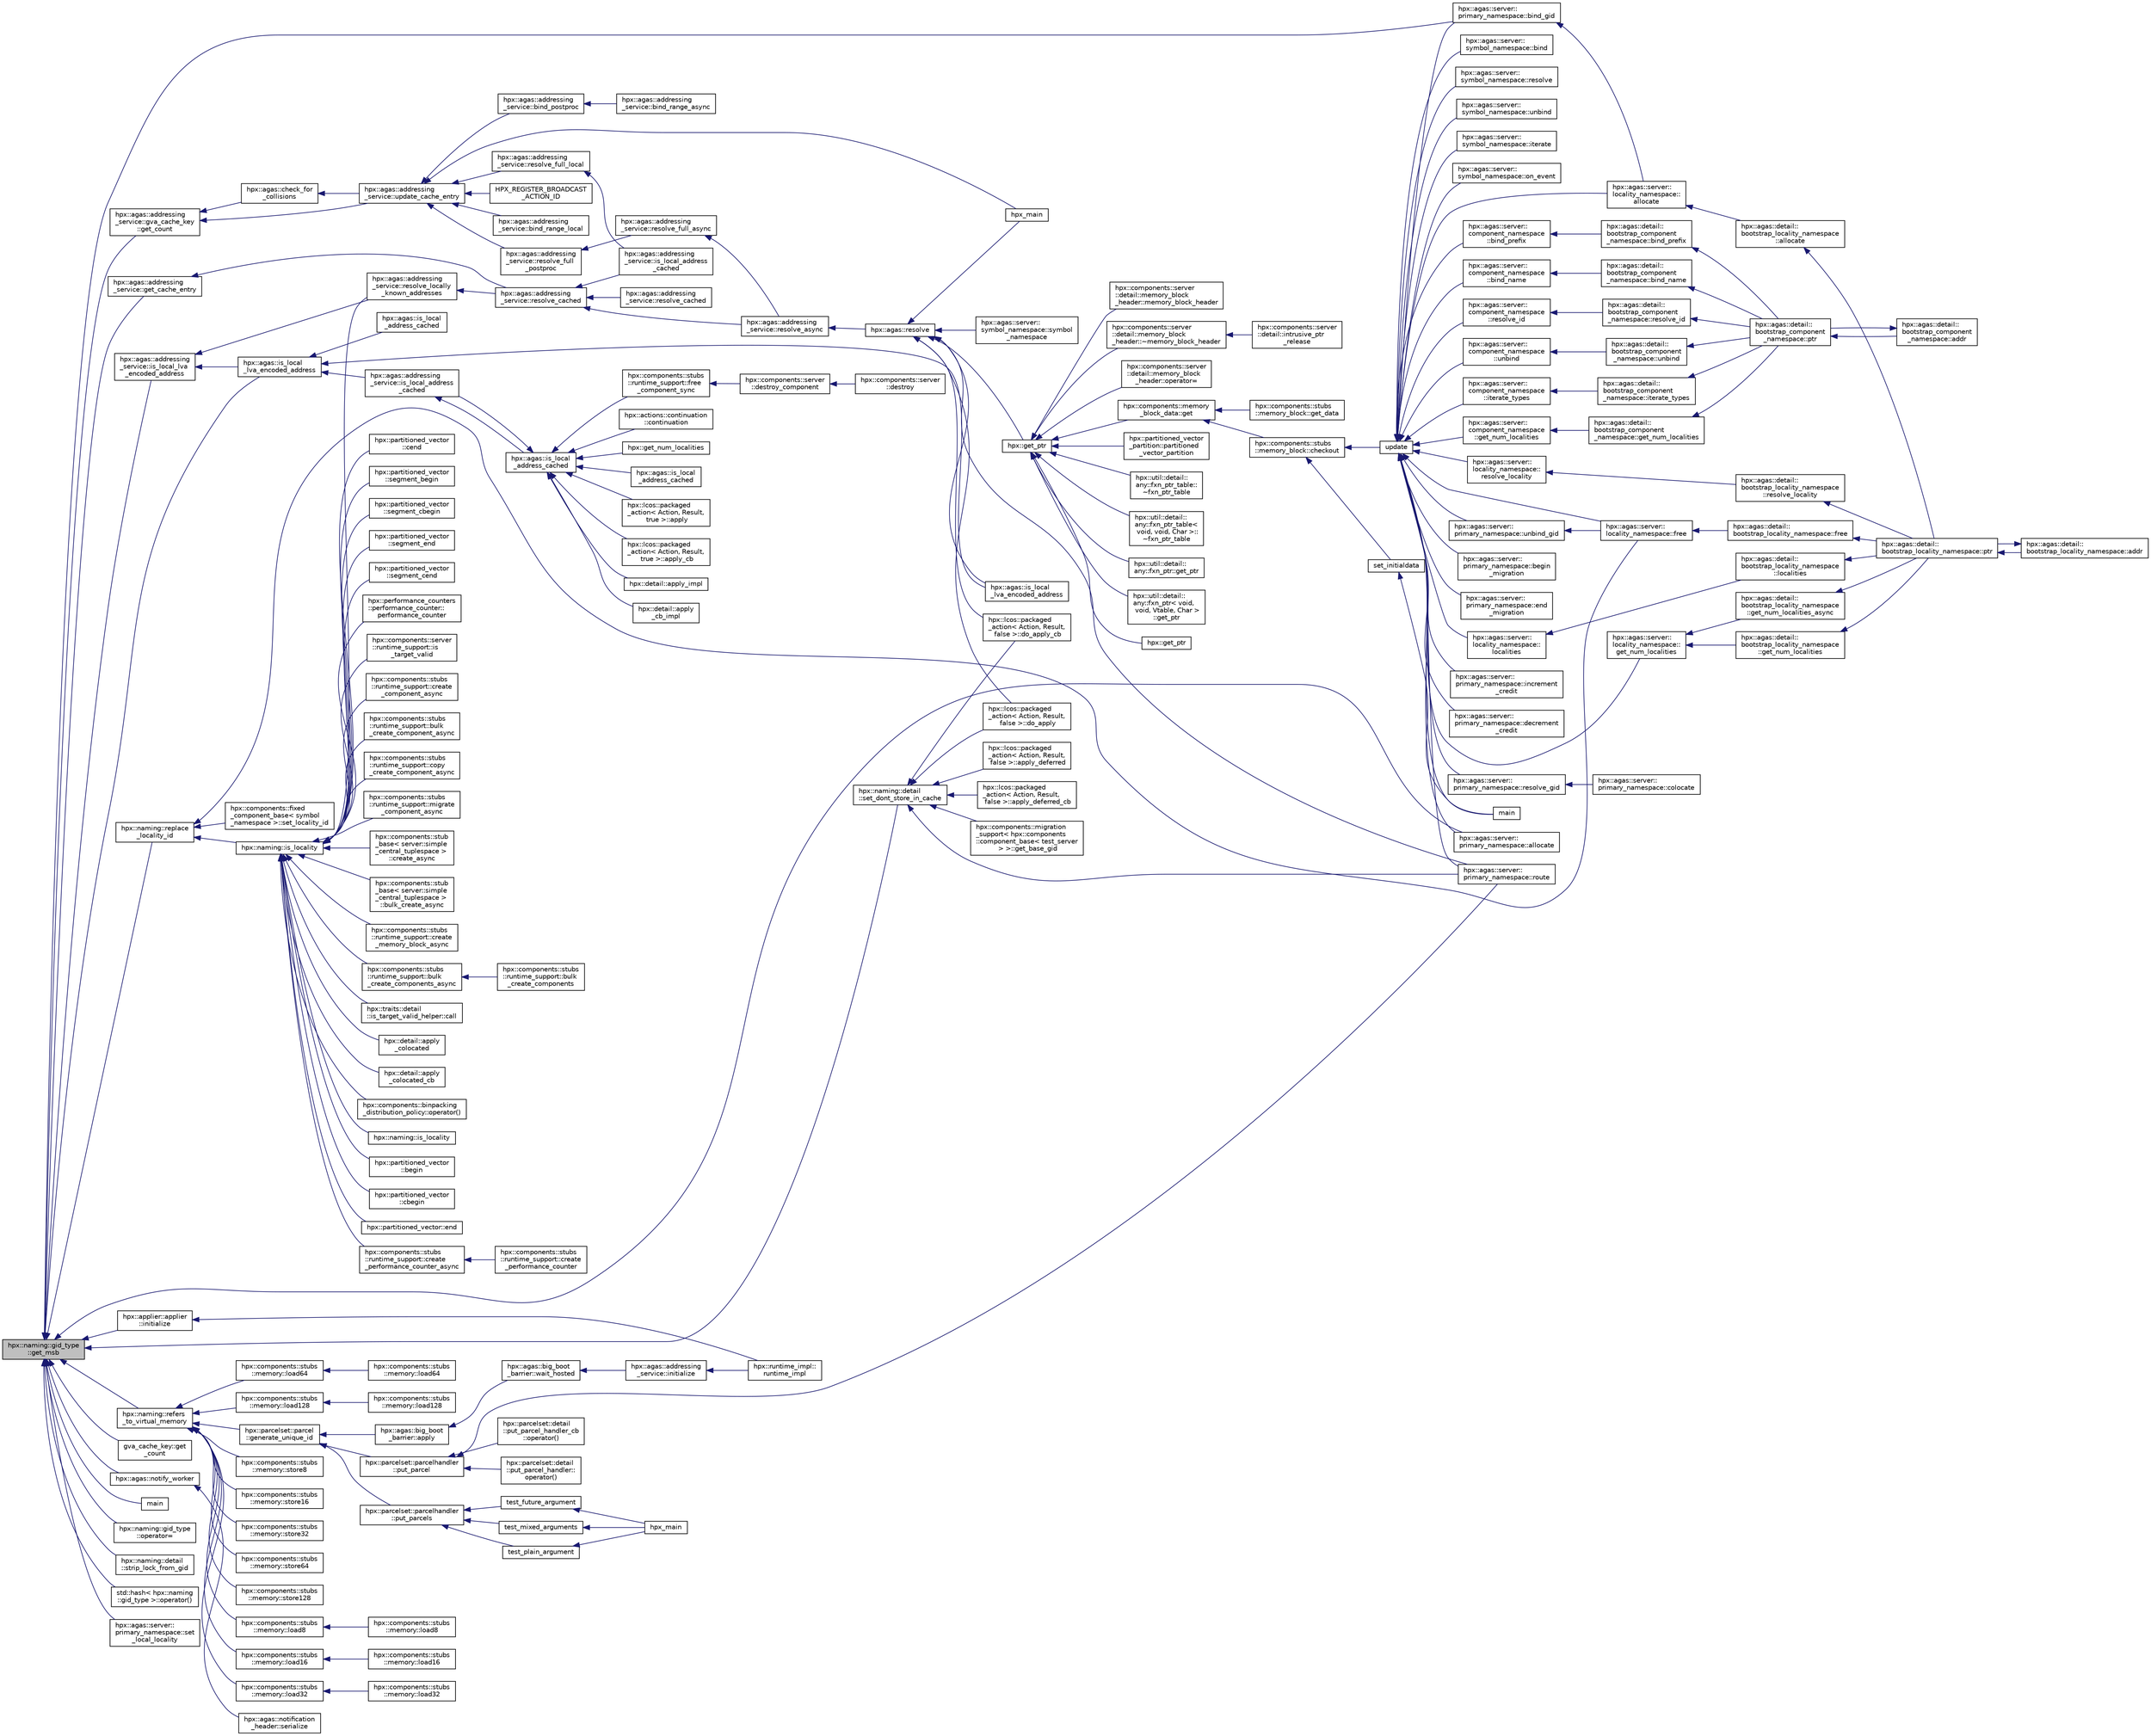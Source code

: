 digraph "hpx::naming::gid_type::get_msb"
{
  edge [fontname="Helvetica",fontsize="10",labelfontname="Helvetica",labelfontsize="10"];
  node [fontname="Helvetica",fontsize="10",shape=record];
  rankdir="LR";
  Node114 [label="hpx::naming::gid_type\l::get_msb",height=0.2,width=0.4,color="black", fillcolor="grey75", style="filled", fontcolor="black"];
  Node114 -> Node115 [dir="back",color="midnightblue",fontsize="10",style="solid",fontname="Helvetica"];
  Node115 [label="hpx::agas::addressing\l_service::gva_cache_key\l::get_count",height=0.2,width=0.4,color="black", fillcolor="white", style="filled",URL="$d0/d9c/structhpx_1_1agas_1_1addressing__service_1_1gva__cache__key.html#a3568b745efded9c94e11f1f175928a40"];
  Node115 -> Node116 [dir="back",color="midnightblue",fontsize="10",style="solid",fontname="Helvetica"];
  Node116 [label="hpx::agas::check_for\l_collisions",height=0.2,width=0.4,color="black", fillcolor="white", style="filled",URL="$dc/d54/namespacehpx_1_1agas.html#a4d42d0de49a9b04ee1dc7011f5a43b53"];
  Node116 -> Node117 [dir="back",color="midnightblue",fontsize="10",style="solid",fontname="Helvetica"];
  Node117 [label="hpx::agas::addressing\l_service::update_cache_entry",height=0.2,width=0.4,color="black", fillcolor="white", style="filled",URL="$db/d58/structhpx_1_1agas_1_1addressing__service.html#ab49f7530592fc5c804c94720b8ffd61d"];
  Node117 -> Node118 [dir="back",color="midnightblue",fontsize="10",style="solid",fontname="Helvetica"];
  Node118 [label="hpx::agas::addressing\l_service::bind_range_local",height=0.2,width=0.4,color="black", fillcolor="white", style="filled",URL="$db/d58/structhpx_1_1agas_1_1addressing__service.html#ab1d0ff454f580a5082a9b5d25b4f06fd",tooltip="Bind unique range of global ids to given base address. "];
  Node117 -> Node119 [dir="back",color="midnightblue",fontsize="10",style="solid",fontname="Helvetica"];
  Node119 [label="hpx::agas::addressing\l_service::bind_postproc",height=0.2,width=0.4,color="black", fillcolor="white", style="filled",URL="$db/d58/structhpx_1_1agas_1_1addressing__service.html#ae6f42662e19483b27cbf2e2779104b6c"];
  Node119 -> Node120 [dir="back",color="midnightblue",fontsize="10",style="solid",fontname="Helvetica"];
  Node120 [label="hpx::agas::addressing\l_service::bind_range_async",height=0.2,width=0.4,color="black", fillcolor="white", style="filled",URL="$db/d58/structhpx_1_1agas_1_1addressing__service.html#ad125f48a33347da6ab20c84f57822af7"];
  Node117 -> Node121 [dir="back",color="midnightblue",fontsize="10",style="solid",fontname="Helvetica"];
  Node121 [label="hpx::agas::addressing\l_service::resolve_full_local",height=0.2,width=0.4,color="black", fillcolor="white", style="filled",URL="$db/d58/structhpx_1_1agas_1_1addressing__service.html#af089b92023be321f1e101f8666f79d56"];
  Node121 -> Node122 [dir="back",color="midnightblue",fontsize="10",style="solid",fontname="Helvetica"];
  Node122 [label="hpx::agas::addressing\l_service::is_local_address\l_cached",height=0.2,width=0.4,color="black", fillcolor="white", style="filled",URL="$db/d58/structhpx_1_1agas_1_1addressing__service.html#ac22315a71f47927a730953d44c01e119"];
  Node117 -> Node123 [dir="back",color="midnightblue",fontsize="10",style="solid",fontname="Helvetica"];
  Node123 [label="hpx::agas::addressing\l_service::resolve_full\l_postproc",height=0.2,width=0.4,color="black", fillcolor="white", style="filled",URL="$db/d58/structhpx_1_1agas_1_1addressing__service.html#a9adf9683a9e200a15224e7c04f8d6339"];
  Node123 -> Node124 [dir="back",color="midnightblue",fontsize="10",style="solid",fontname="Helvetica"];
  Node124 [label="hpx::agas::addressing\l_service::resolve_full_async",height=0.2,width=0.4,color="black", fillcolor="white", style="filled",URL="$db/d58/structhpx_1_1agas_1_1addressing__service.html#af678e6288e0f302b9c96b813a8e660ef"];
  Node124 -> Node125 [dir="back",color="midnightblue",fontsize="10",style="solid",fontname="Helvetica"];
  Node125 [label="hpx::agas::addressing\l_service::resolve_async",height=0.2,width=0.4,color="black", fillcolor="white", style="filled",URL="$db/d58/structhpx_1_1agas_1_1addressing__service.html#a3344990e7d5c255f51bf89a8fb2828eb"];
  Node125 -> Node126 [dir="back",color="midnightblue",fontsize="10",style="solid",fontname="Helvetica"];
  Node126 [label="hpx::agas::resolve",height=0.2,width=0.4,color="black", fillcolor="white", style="filled",URL="$dc/d54/namespacehpx_1_1agas.html#aa3252ce39fbc229439bb0d85875b01fb"];
  Node126 -> Node127 [dir="back",color="midnightblue",fontsize="10",style="solid",fontname="Helvetica"];
  Node127 [label="hpx::get_ptr",height=0.2,width=0.4,color="black", fillcolor="white", style="filled",URL="$d8/d83/namespacehpx.html#aeb814737de830a2e8e340ca052d5ebfa",tooltip="Returns a future referring to the pointer to the underlying memory of a component. "];
  Node127 -> Node128 [dir="back",color="midnightblue",fontsize="10",style="solid",fontname="Helvetica"];
  Node128 [label="hpx::util::detail::\lany::fxn_ptr_table::\l~fxn_ptr_table",height=0.2,width=0.4,color="black", fillcolor="white", style="filled",URL="$d4/d23/structhpx_1_1util_1_1detail_1_1any_1_1fxn__ptr__table.html#abec0243c15a22c17b416628b8de59111"];
  Node127 -> Node129 [dir="back",color="midnightblue",fontsize="10",style="solid",fontname="Helvetica"];
  Node129 [label="hpx::util::detail::\lany::fxn_ptr_table\<\l void, void, Char \>::\l~fxn_ptr_table",height=0.2,width=0.4,color="black", fillcolor="white", style="filled",URL="$d3/d8f/structhpx_1_1util_1_1detail_1_1any_1_1fxn__ptr__table_3_01void_00_01void_00_01_char_01_4.html#aa98a639e98218646776adc0f4d0c4f68"];
  Node127 -> Node130 [dir="back",color="midnightblue",fontsize="10",style="solid",fontname="Helvetica"];
  Node130 [label="hpx::util::detail::\lany::fxn_ptr::get_ptr",height=0.2,width=0.4,color="black", fillcolor="white", style="filled",URL="$d7/dcb/structhpx_1_1util_1_1detail_1_1any_1_1fxn__ptr.html#a43d78a2ab4dd4b2149f361b38eeac853"];
  Node127 -> Node131 [dir="back",color="midnightblue",fontsize="10",style="solid",fontname="Helvetica"];
  Node131 [label="hpx::util::detail::\lany::fxn_ptr\< void,\l void, Vtable, Char \>\l::get_ptr",height=0.2,width=0.4,color="black", fillcolor="white", style="filled",URL="$d4/dfd/structhpx_1_1util_1_1detail_1_1any_1_1fxn__ptr_3_01void_00_01void_00_01_vtable_00_01_char_01_4.html#a92b4217797102bca7f9ebe903be1cbbe"];
  Node127 -> Node132 [dir="back",color="midnightblue",fontsize="10",style="solid",fontname="Helvetica"];
  Node132 [label="hpx::get_ptr",height=0.2,width=0.4,color="black", fillcolor="white", style="filled",URL="$d8/d83/namespacehpx.html#a488c36e8791a0f000ffce5ce86994602",tooltip="Returns a future referring to the pointer to the underlying memory of a component. "];
  Node127 -> Node133 [dir="back",color="midnightblue",fontsize="10",style="solid",fontname="Helvetica"];
  Node133 [label="hpx::components::server\l::detail::memory_block\l_header::memory_block_header",height=0.2,width=0.4,color="black", fillcolor="white", style="filled",URL="$d7/d1b/classhpx_1_1components_1_1server_1_1detail_1_1memory__block__header.html#aed5e8cf63bf5845d4e1e6d24c5ff36fe"];
  Node127 -> Node134 [dir="back",color="midnightblue",fontsize="10",style="solid",fontname="Helvetica"];
  Node134 [label="hpx::components::server\l::detail::memory_block\l_header::~memory_block_header",height=0.2,width=0.4,color="black", fillcolor="white", style="filled",URL="$d7/d1b/classhpx_1_1components_1_1server_1_1detail_1_1memory__block__header.html#a64944da9256f10c75be3c4683f978314"];
  Node134 -> Node135 [dir="back",color="midnightblue",fontsize="10",style="solid",fontname="Helvetica"];
  Node135 [label="hpx::components::server\l::detail::intrusive_ptr\l_release",height=0.2,width=0.4,color="black", fillcolor="white", style="filled",URL="$d8/d25/namespacehpx_1_1components_1_1server_1_1detail.html#a17d9da126dd7a005fe03586fc75ca180"];
  Node127 -> Node136 [dir="back",color="midnightblue",fontsize="10",style="solid",fontname="Helvetica"];
  Node136 [label="hpx::components::server\l::detail::memory_block\l_header::operator=",height=0.2,width=0.4,color="black", fillcolor="white", style="filled",URL="$d7/d1b/classhpx_1_1components_1_1server_1_1detail_1_1memory__block__header.html#a9f0f60ded060c5333875f47c4d36df16"];
  Node127 -> Node137 [dir="back",color="midnightblue",fontsize="10",style="solid",fontname="Helvetica"];
  Node137 [label="hpx::components::memory\l_block_data::get",height=0.2,width=0.4,color="black", fillcolor="white", style="filled",URL="$d5/d76/classhpx_1_1components_1_1memory__block__data.html#a97ce2f01b730d8d90d329c1642fc0b28"];
  Node137 -> Node138 [dir="back",color="midnightblue",fontsize="10",style="solid",fontname="Helvetica"];
  Node138 [label="hpx::components::stubs\l::memory_block::get_data",height=0.2,width=0.4,color="black", fillcolor="white", style="filled",URL="$d2/d46/structhpx_1_1components_1_1stubs_1_1memory__block.html#ac16c7812886244945987a05d7cb9b6e2"];
  Node137 -> Node139 [dir="back",color="midnightblue",fontsize="10",style="solid",fontname="Helvetica"];
  Node139 [label="hpx::components::stubs\l::memory_block::checkout",height=0.2,width=0.4,color="black", fillcolor="white", style="filled",URL="$d2/d46/structhpx_1_1components_1_1stubs_1_1memory__block.html#a37128bbb38e0ee31010f3d06d6de4e66"];
  Node139 -> Node140 [dir="back",color="midnightblue",fontsize="10",style="solid",fontname="Helvetica"];
  Node140 [label="set_initialdata",height=0.2,width=0.4,color="black", fillcolor="white", style="filled",URL="$d7/d8b/non__atomic__rma_8cpp.html#a8088a219b6b7da870545f4ec73f80930"];
  Node140 -> Node141 [dir="back",color="midnightblue",fontsize="10",style="solid",fontname="Helvetica"];
  Node141 [label="main",height=0.2,width=0.4,color="black", fillcolor="white", style="filled",URL="$d7/d8b/non__atomic__rma_8cpp.html#a0ddf1224851353fc92bfbff6f499fa97"];
  Node139 -> Node142 [dir="back",color="midnightblue",fontsize="10",style="solid",fontname="Helvetica"];
  Node142 [label="update",height=0.2,width=0.4,color="black", fillcolor="white", style="filled",URL="$d7/d8b/non__atomic__rma_8cpp.html#a1f6c9aa3449cfad360e892c9c0bb7773"];
  Node142 -> Node143 [dir="back",color="midnightblue",fontsize="10",style="solid",fontname="Helvetica"];
  Node143 [label="hpx::agas::server::\lcomponent_namespace\l::bind_prefix",height=0.2,width=0.4,color="black", fillcolor="white", style="filled",URL="$d4/dc8/structhpx_1_1agas_1_1server_1_1component__namespace.html#aa0f1e073d2837e493bbb13ffd5c06dc7"];
  Node143 -> Node144 [dir="back",color="midnightblue",fontsize="10",style="solid",fontname="Helvetica"];
  Node144 [label="hpx::agas::detail::\lbootstrap_component\l_namespace::bind_prefix",height=0.2,width=0.4,color="black", fillcolor="white", style="filled",URL="$d4/db7/structhpx_1_1agas_1_1detail_1_1bootstrap__component__namespace.html#a9c4e85844335c1eb7a2dee35ab973927"];
  Node144 -> Node145 [dir="back",color="midnightblue",fontsize="10",style="solid",fontname="Helvetica"];
  Node145 [label="hpx::agas::detail::\lbootstrap_component\l_namespace::ptr",height=0.2,width=0.4,color="black", fillcolor="white", style="filled",URL="$d4/db7/structhpx_1_1agas_1_1detail_1_1bootstrap__component__namespace.html#a2ddc1b51e40d6b5c32f7eeba52a7527d"];
  Node145 -> Node146 [dir="back",color="midnightblue",fontsize="10",style="solid",fontname="Helvetica"];
  Node146 [label="hpx::agas::detail::\lbootstrap_component\l_namespace::addr",height=0.2,width=0.4,color="black", fillcolor="white", style="filled",URL="$d4/db7/structhpx_1_1agas_1_1detail_1_1bootstrap__component__namespace.html#a4947343cef580d3a72f9fcb6803a54b1"];
  Node146 -> Node145 [dir="back",color="midnightblue",fontsize="10",style="solid",fontname="Helvetica"];
  Node142 -> Node147 [dir="back",color="midnightblue",fontsize="10",style="solid",fontname="Helvetica"];
  Node147 [label="hpx::agas::server::\lcomponent_namespace\l::bind_name",height=0.2,width=0.4,color="black", fillcolor="white", style="filled",URL="$d4/dc8/structhpx_1_1agas_1_1server_1_1component__namespace.html#ac81ad0c6b5a63d0af3299207949b4749"];
  Node147 -> Node148 [dir="back",color="midnightblue",fontsize="10",style="solid",fontname="Helvetica"];
  Node148 [label="hpx::agas::detail::\lbootstrap_component\l_namespace::bind_name",height=0.2,width=0.4,color="black", fillcolor="white", style="filled",URL="$d4/db7/structhpx_1_1agas_1_1detail_1_1bootstrap__component__namespace.html#ad25372861bda6208139f91887d918fbb"];
  Node148 -> Node145 [dir="back",color="midnightblue",fontsize="10",style="solid",fontname="Helvetica"];
  Node142 -> Node149 [dir="back",color="midnightblue",fontsize="10",style="solid",fontname="Helvetica"];
  Node149 [label="hpx::agas::server::\lcomponent_namespace\l::resolve_id",height=0.2,width=0.4,color="black", fillcolor="white", style="filled",URL="$d4/dc8/structhpx_1_1agas_1_1server_1_1component__namespace.html#acee1577d340b0c3af69fea410a97e760"];
  Node149 -> Node150 [dir="back",color="midnightblue",fontsize="10",style="solid",fontname="Helvetica"];
  Node150 [label="hpx::agas::detail::\lbootstrap_component\l_namespace::resolve_id",height=0.2,width=0.4,color="black", fillcolor="white", style="filled",URL="$d4/db7/structhpx_1_1agas_1_1detail_1_1bootstrap__component__namespace.html#a59c6702ea1ee4d5d744d89bb57c6ba83"];
  Node150 -> Node145 [dir="back",color="midnightblue",fontsize="10",style="solid",fontname="Helvetica"];
  Node142 -> Node151 [dir="back",color="midnightblue",fontsize="10",style="solid",fontname="Helvetica"];
  Node151 [label="hpx::agas::server::\lcomponent_namespace\l::unbind",height=0.2,width=0.4,color="black", fillcolor="white", style="filled",URL="$d4/dc8/structhpx_1_1agas_1_1server_1_1component__namespace.html#a6a1c04b36c3f7c2a61dba64cf586f2b7"];
  Node151 -> Node152 [dir="back",color="midnightblue",fontsize="10",style="solid",fontname="Helvetica"];
  Node152 [label="hpx::agas::detail::\lbootstrap_component\l_namespace::unbind",height=0.2,width=0.4,color="black", fillcolor="white", style="filled",URL="$d4/db7/structhpx_1_1agas_1_1detail_1_1bootstrap__component__namespace.html#aed0961449fec108933b6f738040e98af"];
  Node152 -> Node145 [dir="back",color="midnightblue",fontsize="10",style="solid",fontname="Helvetica"];
  Node142 -> Node153 [dir="back",color="midnightblue",fontsize="10",style="solid",fontname="Helvetica"];
  Node153 [label="hpx::agas::server::\lcomponent_namespace\l::iterate_types",height=0.2,width=0.4,color="black", fillcolor="white", style="filled",URL="$d4/dc8/structhpx_1_1agas_1_1server_1_1component__namespace.html#a841f64a9b93bb658091f80fa5019c42c"];
  Node153 -> Node154 [dir="back",color="midnightblue",fontsize="10",style="solid",fontname="Helvetica"];
  Node154 [label="hpx::agas::detail::\lbootstrap_component\l_namespace::iterate_types",height=0.2,width=0.4,color="black", fillcolor="white", style="filled",URL="$d4/db7/structhpx_1_1agas_1_1detail_1_1bootstrap__component__namespace.html#a750193d7d4f0ed8a9adcd7054ae62063"];
  Node154 -> Node145 [dir="back",color="midnightblue",fontsize="10",style="solid",fontname="Helvetica"];
  Node142 -> Node155 [dir="back",color="midnightblue",fontsize="10",style="solid",fontname="Helvetica"];
  Node155 [label="hpx::agas::server::\lcomponent_namespace\l::get_num_localities",height=0.2,width=0.4,color="black", fillcolor="white", style="filled",URL="$d4/dc8/structhpx_1_1agas_1_1server_1_1component__namespace.html#ae4612aa43bf1a3173cc0a17f78593a1f"];
  Node155 -> Node156 [dir="back",color="midnightblue",fontsize="10",style="solid",fontname="Helvetica"];
  Node156 [label="hpx::agas::detail::\lbootstrap_component\l_namespace::get_num_localities",height=0.2,width=0.4,color="black", fillcolor="white", style="filled",URL="$d4/db7/structhpx_1_1agas_1_1detail_1_1bootstrap__component__namespace.html#a2ac6a4525c269aa2f635b877e98209aa"];
  Node156 -> Node145 [dir="back",color="midnightblue",fontsize="10",style="solid",fontname="Helvetica"];
  Node142 -> Node157 [dir="back",color="midnightblue",fontsize="10",style="solid",fontname="Helvetica"];
  Node157 [label="hpx::agas::server::\llocality_namespace::\lallocate",height=0.2,width=0.4,color="black", fillcolor="white", style="filled",URL="$dc/d72/structhpx_1_1agas_1_1server_1_1locality__namespace.html#a584777211619893840252d5c72b726ac"];
  Node157 -> Node158 [dir="back",color="midnightblue",fontsize="10",style="solid",fontname="Helvetica"];
  Node158 [label="hpx::agas::detail::\lbootstrap_locality_namespace\l::allocate",height=0.2,width=0.4,color="black", fillcolor="white", style="filled",URL="$d2/d28/structhpx_1_1agas_1_1detail_1_1bootstrap__locality__namespace.html#a17fa8a29a5b6c64ac5f92b67fd816be1"];
  Node158 -> Node159 [dir="back",color="midnightblue",fontsize="10",style="solid",fontname="Helvetica"];
  Node159 [label="hpx::agas::detail::\lbootstrap_locality_namespace::ptr",height=0.2,width=0.4,color="black", fillcolor="white", style="filled",URL="$d2/d28/structhpx_1_1agas_1_1detail_1_1bootstrap__locality__namespace.html#a5d4dcef228d9a8e6040f2e404546a7b8"];
  Node159 -> Node160 [dir="back",color="midnightblue",fontsize="10",style="solid",fontname="Helvetica"];
  Node160 [label="hpx::agas::detail::\lbootstrap_locality_namespace::addr",height=0.2,width=0.4,color="black", fillcolor="white", style="filled",URL="$d2/d28/structhpx_1_1agas_1_1detail_1_1bootstrap__locality__namespace.html#a6a5b1a39f25283d49aae9a42b5c4388a"];
  Node160 -> Node159 [dir="back",color="midnightblue",fontsize="10",style="solid",fontname="Helvetica"];
  Node142 -> Node161 [dir="back",color="midnightblue",fontsize="10",style="solid",fontname="Helvetica"];
  Node161 [label="hpx::agas::server::\llocality_namespace::\lresolve_locality",height=0.2,width=0.4,color="black", fillcolor="white", style="filled",URL="$dc/d72/structhpx_1_1agas_1_1server_1_1locality__namespace.html#acc664dc0ee762d5b35802aa60ac9f6e7"];
  Node161 -> Node162 [dir="back",color="midnightblue",fontsize="10",style="solid",fontname="Helvetica"];
  Node162 [label="hpx::agas::detail::\lbootstrap_locality_namespace\l::resolve_locality",height=0.2,width=0.4,color="black", fillcolor="white", style="filled",URL="$d2/d28/structhpx_1_1agas_1_1detail_1_1bootstrap__locality__namespace.html#a90a9e093f25dbd05d50ec1b46ced037c"];
  Node162 -> Node159 [dir="back",color="midnightblue",fontsize="10",style="solid",fontname="Helvetica"];
  Node142 -> Node163 [dir="back",color="midnightblue",fontsize="10",style="solid",fontname="Helvetica"];
  Node163 [label="hpx::agas::server::\llocality_namespace::free",height=0.2,width=0.4,color="black", fillcolor="white", style="filled",URL="$dc/d72/structhpx_1_1agas_1_1server_1_1locality__namespace.html#a53c05de8b43cbdb17edf4930b0fc0ac6"];
  Node163 -> Node164 [dir="back",color="midnightblue",fontsize="10",style="solid",fontname="Helvetica"];
  Node164 [label="hpx::agas::detail::\lbootstrap_locality_namespace::free",height=0.2,width=0.4,color="black", fillcolor="white", style="filled",URL="$d2/d28/structhpx_1_1agas_1_1detail_1_1bootstrap__locality__namespace.html#a2830ab98d14d3fadcec97a72783f9221"];
  Node164 -> Node159 [dir="back",color="midnightblue",fontsize="10",style="solid",fontname="Helvetica"];
  Node142 -> Node165 [dir="back",color="midnightblue",fontsize="10",style="solid",fontname="Helvetica"];
  Node165 [label="hpx::agas::server::\llocality_namespace::\llocalities",height=0.2,width=0.4,color="black", fillcolor="white", style="filled",URL="$dc/d72/structhpx_1_1agas_1_1server_1_1locality__namespace.html#ab0ecc44f496ee5011c8ba2c73ea4e5e5"];
  Node165 -> Node166 [dir="back",color="midnightblue",fontsize="10",style="solid",fontname="Helvetica"];
  Node166 [label="hpx::agas::detail::\lbootstrap_locality_namespace\l::localities",height=0.2,width=0.4,color="black", fillcolor="white", style="filled",URL="$d2/d28/structhpx_1_1agas_1_1detail_1_1bootstrap__locality__namespace.html#ab8a1c96ad1ffea65eac264d0c2f64de9"];
  Node166 -> Node159 [dir="back",color="midnightblue",fontsize="10",style="solid",fontname="Helvetica"];
  Node142 -> Node167 [dir="back",color="midnightblue",fontsize="10",style="solid",fontname="Helvetica"];
  Node167 [label="hpx::agas::server::\llocality_namespace::\lget_num_localities",height=0.2,width=0.4,color="black", fillcolor="white", style="filled",URL="$dc/d72/structhpx_1_1agas_1_1server_1_1locality__namespace.html#a0df77ad95317a3800a9ae69e8a7ebbe8"];
  Node167 -> Node168 [dir="back",color="midnightblue",fontsize="10",style="solid",fontname="Helvetica"];
  Node168 [label="hpx::agas::detail::\lbootstrap_locality_namespace\l::get_num_localities",height=0.2,width=0.4,color="black", fillcolor="white", style="filled",URL="$d2/d28/structhpx_1_1agas_1_1detail_1_1bootstrap__locality__namespace.html#a6c757ccbb4b7a4a0444dbe3ddee6c6c9"];
  Node168 -> Node159 [dir="back",color="midnightblue",fontsize="10",style="solid",fontname="Helvetica"];
  Node167 -> Node169 [dir="back",color="midnightblue",fontsize="10",style="solid",fontname="Helvetica"];
  Node169 [label="hpx::agas::detail::\lbootstrap_locality_namespace\l::get_num_localities_async",height=0.2,width=0.4,color="black", fillcolor="white", style="filled",URL="$d2/d28/structhpx_1_1agas_1_1detail_1_1bootstrap__locality__namespace.html#ac82989597458b0c52fb29f1e3e9fa9d3"];
  Node169 -> Node159 [dir="back",color="midnightblue",fontsize="10",style="solid",fontname="Helvetica"];
  Node142 -> Node141 [dir="back",color="midnightblue",fontsize="10",style="solid",fontname="Helvetica"];
  Node142 -> Node170 [dir="back",color="midnightblue",fontsize="10",style="solid",fontname="Helvetica"];
  Node170 [label="hpx::agas::server::\lprimary_namespace::begin\l_migration",height=0.2,width=0.4,color="black", fillcolor="white", style="filled",URL="$d7/d3a/structhpx_1_1agas_1_1server_1_1primary__namespace.html#aca25c89f18a24d56fb9d230735ac8361"];
  Node142 -> Node171 [dir="back",color="midnightblue",fontsize="10",style="solid",fontname="Helvetica"];
  Node171 [label="hpx::agas::server::\lprimary_namespace::end\l_migration",height=0.2,width=0.4,color="black", fillcolor="white", style="filled",URL="$d7/d3a/structhpx_1_1agas_1_1server_1_1primary__namespace.html#a1905203b50cb381ee1cb52bbcc602286"];
  Node142 -> Node172 [dir="back",color="midnightblue",fontsize="10",style="solid",fontname="Helvetica"];
  Node172 [label="hpx::agas::server::\lprimary_namespace::bind_gid",height=0.2,width=0.4,color="black", fillcolor="white", style="filled",URL="$d7/d3a/structhpx_1_1agas_1_1server_1_1primary__namespace.html#ab1681a26c8e8cc901a7e21544a88a951"];
  Node172 -> Node157 [dir="back",color="midnightblue",fontsize="10",style="solid",fontname="Helvetica"];
  Node142 -> Node173 [dir="back",color="midnightblue",fontsize="10",style="solid",fontname="Helvetica"];
  Node173 [label="hpx::agas::server::\lprimary_namespace::resolve_gid",height=0.2,width=0.4,color="black", fillcolor="white", style="filled",URL="$d7/d3a/structhpx_1_1agas_1_1server_1_1primary__namespace.html#a967d5cd6df2454d4d74191d22028f756"];
  Node173 -> Node174 [dir="back",color="midnightblue",fontsize="10",style="solid",fontname="Helvetica"];
  Node174 [label="hpx::agas::server::\lprimary_namespace::colocate",height=0.2,width=0.4,color="black", fillcolor="white", style="filled",URL="$d7/d3a/structhpx_1_1agas_1_1server_1_1primary__namespace.html#a326ebd3b0f65ea692ed0c085f015d0f4"];
  Node142 -> Node175 [dir="back",color="midnightblue",fontsize="10",style="solid",fontname="Helvetica"];
  Node175 [label="hpx::agas::server::\lprimary_namespace::unbind_gid",height=0.2,width=0.4,color="black", fillcolor="white", style="filled",URL="$d7/d3a/structhpx_1_1agas_1_1server_1_1primary__namespace.html#ab86ca45dbf7362722af552f285ee5783"];
  Node175 -> Node163 [dir="back",color="midnightblue",fontsize="10",style="solid",fontname="Helvetica"];
  Node142 -> Node176 [dir="back",color="midnightblue",fontsize="10",style="solid",fontname="Helvetica"];
  Node176 [label="hpx::agas::server::\lprimary_namespace::increment\l_credit",height=0.2,width=0.4,color="black", fillcolor="white", style="filled",URL="$d7/d3a/structhpx_1_1agas_1_1server_1_1primary__namespace.html#a4f254d5f7e9910fa0505c77f3c390011"];
  Node142 -> Node177 [dir="back",color="midnightblue",fontsize="10",style="solid",fontname="Helvetica"];
  Node177 [label="hpx::agas::server::\lprimary_namespace::decrement\l_credit",height=0.2,width=0.4,color="black", fillcolor="white", style="filled",URL="$d7/d3a/structhpx_1_1agas_1_1server_1_1primary__namespace.html#ae3e39a46a5efda084c9971c1c5f519a3"];
  Node142 -> Node178 [dir="back",color="midnightblue",fontsize="10",style="solid",fontname="Helvetica"];
  Node178 [label="hpx::agas::server::\lprimary_namespace::allocate",height=0.2,width=0.4,color="black", fillcolor="white", style="filled",URL="$d7/d3a/structhpx_1_1agas_1_1server_1_1primary__namespace.html#a87560fb730ac846b91fc7287dc4e247b"];
  Node142 -> Node179 [dir="back",color="midnightblue",fontsize="10",style="solid",fontname="Helvetica"];
  Node179 [label="hpx::agas::server::\lprimary_namespace::route",height=0.2,width=0.4,color="black", fillcolor="white", style="filled",URL="$d7/d3a/structhpx_1_1agas_1_1server_1_1primary__namespace.html#a9037a1baa55fb13097a541bc365f2d0b"];
  Node142 -> Node180 [dir="back",color="midnightblue",fontsize="10",style="solid",fontname="Helvetica"];
  Node180 [label="hpx::agas::server::\lsymbol_namespace::bind",height=0.2,width=0.4,color="black", fillcolor="white", style="filled",URL="$dc/da6/structhpx_1_1agas_1_1server_1_1symbol__namespace.html#a229ead0876ac8c5754793a2ca68de559"];
  Node142 -> Node181 [dir="back",color="midnightblue",fontsize="10",style="solid",fontname="Helvetica"];
  Node181 [label="hpx::agas::server::\lsymbol_namespace::resolve",height=0.2,width=0.4,color="black", fillcolor="white", style="filled",URL="$dc/da6/structhpx_1_1agas_1_1server_1_1symbol__namespace.html#aec3fc24e40dc96142eb77537945e92d5"];
  Node142 -> Node182 [dir="back",color="midnightblue",fontsize="10",style="solid",fontname="Helvetica"];
  Node182 [label="hpx::agas::server::\lsymbol_namespace::unbind",height=0.2,width=0.4,color="black", fillcolor="white", style="filled",URL="$dc/da6/structhpx_1_1agas_1_1server_1_1symbol__namespace.html#a815485bd53b2cd7bd8acb57c142cb293"];
  Node142 -> Node183 [dir="back",color="midnightblue",fontsize="10",style="solid",fontname="Helvetica"];
  Node183 [label="hpx::agas::server::\lsymbol_namespace::iterate",height=0.2,width=0.4,color="black", fillcolor="white", style="filled",URL="$dc/da6/structhpx_1_1agas_1_1server_1_1symbol__namespace.html#a11805477f07dc19afc43990b2997d190"];
  Node142 -> Node184 [dir="back",color="midnightblue",fontsize="10",style="solid",fontname="Helvetica"];
  Node184 [label="hpx::agas::server::\lsymbol_namespace::on_event",height=0.2,width=0.4,color="black", fillcolor="white", style="filled",URL="$dc/da6/structhpx_1_1agas_1_1server_1_1symbol__namespace.html#abbfcf18e8d40612e4fa618a39a2fc492"];
  Node127 -> Node185 [dir="back",color="midnightblue",fontsize="10",style="solid",fontname="Helvetica"];
  Node185 [label="hpx::partitioned_vector\l_partition::partitioned\l_vector_partition",height=0.2,width=0.4,color="black", fillcolor="white", style="filled",URL="$da/d87/classhpx_1_1partitioned__vector__partition.html#a85078a778fae06c9d51315c2775227c2"];
  Node126 -> Node186 [dir="back",color="midnightblue",fontsize="10",style="solid",fontname="Helvetica"];
  Node186 [label="hpx::agas::is_local\l_lva_encoded_address",height=0.2,width=0.4,color="black", fillcolor="white", style="filled",URL="$dc/d54/namespacehpx_1_1agas.html#abb5e5584ed3b536ace8e3f58415e24c2"];
  Node126 -> Node187 [dir="back",color="midnightblue",fontsize="10",style="solid",fontname="Helvetica"];
  Node187 [label="hpx_main",height=0.2,width=0.4,color="black", fillcolor="white", style="filled",URL="$d1/d4f/local__address__rebind_8cpp.html#aaf67a3863f19ff7033e239ebb1204fb7"];
  Node126 -> Node188 [dir="back",color="midnightblue",fontsize="10",style="solid",fontname="Helvetica"];
  Node188 [label="hpx::lcos::packaged\l_action\< Action, Result,\l false \>::do_apply",height=0.2,width=0.4,color="black", fillcolor="white", style="filled",URL="$df/da7/classhpx_1_1lcos_1_1packaged__action_3_01_action_00_01_result_00_01false_01_4.html#a7b4b07dc448c4f1e41b2d0dd4db0766d"];
  Node126 -> Node189 [dir="back",color="midnightblue",fontsize="10",style="solid",fontname="Helvetica"];
  Node189 [label="hpx::lcos::packaged\l_action\< Action, Result,\l false \>::do_apply_cb",height=0.2,width=0.4,color="black", fillcolor="white", style="filled",URL="$df/da7/classhpx_1_1lcos_1_1packaged__action_3_01_action_00_01_result_00_01false_01_4.html#ae9e7cb83096eb3fd1b748c39545d66a7"];
  Node126 -> Node179 [dir="back",color="midnightblue",fontsize="10",style="solid",fontname="Helvetica"];
  Node126 -> Node190 [dir="back",color="midnightblue",fontsize="10",style="solid",fontname="Helvetica"];
  Node190 [label="hpx::agas::server::\lsymbol_namespace::symbol\l_namespace",height=0.2,width=0.4,color="black", fillcolor="white", style="filled",URL="$dc/da6/structhpx_1_1agas_1_1server_1_1symbol__namespace.html#a47e93a69f95628011765023a666b6619"];
  Node117 -> Node187 [dir="back",color="midnightblue",fontsize="10",style="solid",fontname="Helvetica"];
  Node117 -> Node191 [dir="back",color="midnightblue",fontsize="10",style="solid",fontname="Helvetica"];
  Node191 [label="HPX_REGISTER_BROADCAST\l_ACTION_ID",height=0.2,width=0.4,color="black", fillcolor="white", style="filled",URL="$de/d5c/runtime__support__server_8cpp.html#a2c7fd60adfab122ae67b173ad73fc706"];
  Node115 -> Node117 [dir="back",color="midnightblue",fontsize="10",style="solid",fontname="Helvetica"];
  Node114 -> Node192 [dir="back",color="midnightblue",fontsize="10",style="solid",fontname="Helvetica"];
  Node192 [label="hpx::agas::addressing\l_service::is_local_lva\l_encoded_address",height=0.2,width=0.4,color="black", fillcolor="white", style="filled",URL="$db/d58/structhpx_1_1agas_1_1addressing__service.html#af9469c8740aeb898ce6937e2d0e57095"];
  Node192 -> Node193 [dir="back",color="midnightblue",fontsize="10",style="solid",fontname="Helvetica"];
  Node193 [label="hpx::agas::addressing\l_service::resolve_locally\l_known_addresses",height=0.2,width=0.4,color="black", fillcolor="white", style="filled",URL="$db/d58/structhpx_1_1agas_1_1addressing__service.html#afb44b2c86524b47d1431d9d66524075c"];
  Node193 -> Node194 [dir="back",color="midnightblue",fontsize="10",style="solid",fontname="Helvetica"];
  Node194 [label="hpx::agas::addressing\l_service::resolve_cached",height=0.2,width=0.4,color="black", fillcolor="white", style="filled",URL="$db/d58/structhpx_1_1agas_1_1addressing__service.html#a187ac62b4a4b7c1b98b75979357f07a9"];
  Node194 -> Node122 [dir="back",color="midnightblue",fontsize="10",style="solid",fontname="Helvetica"];
  Node194 -> Node125 [dir="back",color="midnightblue",fontsize="10",style="solid",fontname="Helvetica"];
  Node194 -> Node195 [dir="back",color="midnightblue",fontsize="10",style="solid",fontname="Helvetica"];
  Node195 [label="hpx::agas::addressing\l_service::resolve_cached",height=0.2,width=0.4,color="black", fillcolor="white", style="filled",URL="$db/d58/structhpx_1_1agas_1_1addressing__service.html#a5d63a4e7a5e442e1d19692d6f71673e6"];
  Node192 -> Node196 [dir="back",color="midnightblue",fontsize="10",style="solid",fontname="Helvetica"];
  Node196 [label="hpx::agas::is_local\l_lva_encoded_address",height=0.2,width=0.4,color="black", fillcolor="white", style="filled",URL="$dc/d54/namespacehpx_1_1agas.html#a29eb09baf667f674e7760fb7584478e3"];
  Node196 -> Node197 [dir="back",color="midnightblue",fontsize="10",style="solid",fontname="Helvetica"];
  Node197 [label="hpx::agas::addressing\l_service::is_local_address\l_cached",height=0.2,width=0.4,color="black", fillcolor="white", style="filled",URL="$db/d58/structhpx_1_1agas_1_1addressing__service.html#a69ad3590759679d41955376a3a0832b0",tooltip="Test whether the given address refers to a local object. "];
  Node197 -> Node198 [dir="back",color="midnightblue",fontsize="10",style="solid",fontname="Helvetica"];
  Node198 [label="hpx::agas::is_local\l_address_cached",height=0.2,width=0.4,color="black", fillcolor="white", style="filled",URL="$dc/d54/namespacehpx_1_1agas.html#ab3e1952ee895c17a106ac32c91b08ee8"];
  Node198 -> Node197 [dir="back",color="midnightblue",fontsize="10",style="solid",fontname="Helvetica"];
  Node198 -> Node199 [dir="back",color="midnightblue",fontsize="10",style="solid",fontname="Helvetica"];
  Node199 [label="hpx::detail::apply_impl",height=0.2,width=0.4,color="black", fillcolor="white", style="filled",URL="$d5/dbe/namespacehpx_1_1detail.html#a2a7da8a6ff5bb50cfaa905a43cf32949"];
  Node198 -> Node200 [dir="back",color="midnightblue",fontsize="10",style="solid",fontname="Helvetica"];
  Node200 [label="hpx::detail::apply\l_cb_impl",height=0.2,width=0.4,color="black", fillcolor="white", style="filled",URL="$d5/dbe/namespacehpx_1_1detail.html#a017889aa022ccbd8fb62461e936b9177"];
  Node198 -> Node201 [dir="back",color="midnightblue",fontsize="10",style="solid",fontname="Helvetica"];
  Node201 [label="hpx::actions::continuation\l::continuation",height=0.2,width=0.4,color="black", fillcolor="white", style="filled",URL="$d0/d4e/classhpx_1_1actions_1_1continuation.html#a6d218044056db48ac135a2b886688e95"];
  Node198 -> Node202 [dir="back",color="midnightblue",fontsize="10",style="solid",fontname="Helvetica"];
  Node202 [label="hpx::get_num_localities",height=0.2,width=0.4,color="black", fillcolor="white", style="filled",URL="$d8/d83/namespacehpx.html#a1db549da58aaa9b452db490fda2f09e4",tooltip="Return the number of localities which are currently registered for the running application. "];
  Node198 -> Node203 [dir="back",color="midnightblue",fontsize="10",style="solid",fontname="Helvetica"];
  Node203 [label="hpx::agas::is_local\l_address_cached",height=0.2,width=0.4,color="black", fillcolor="white", style="filled",URL="$dc/d54/namespacehpx_1_1agas.html#ab1b9b9b981623f4eef01f22ad7d19e62"];
  Node198 -> Node204 [dir="back",color="midnightblue",fontsize="10",style="solid",fontname="Helvetica"];
  Node204 [label="hpx::lcos::packaged\l_action\< Action, Result,\l true \>::apply",height=0.2,width=0.4,color="black", fillcolor="white", style="filled",URL="$db/d7f/classhpx_1_1lcos_1_1packaged__action_3_01_action_00_01_result_00_01true_01_4.html#acd623b84ef5ed1ea5ad6b81132d57a27"];
  Node198 -> Node205 [dir="back",color="midnightblue",fontsize="10",style="solid",fontname="Helvetica"];
  Node205 [label="hpx::lcos::packaged\l_action\< Action, Result,\l true \>::apply_cb",height=0.2,width=0.4,color="black", fillcolor="white", style="filled",URL="$db/d7f/classhpx_1_1lcos_1_1packaged__action_3_01_action_00_01_result_00_01true_01_4.html#a6b023b13d50ecca5d46e34e537c38cd1"];
  Node198 -> Node206 [dir="back",color="midnightblue",fontsize="10",style="solid",fontname="Helvetica"];
  Node206 [label="hpx::components::stubs\l::runtime_support::free\l_component_sync",height=0.2,width=0.4,color="black", fillcolor="white", style="filled",URL="$da/d36/structhpx_1_1components_1_1stubs_1_1runtime__support.html#a00eb79f89db48417b54a011078a9c7ae"];
  Node206 -> Node207 [dir="back",color="midnightblue",fontsize="10",style="solid",fontname="Helvetica"];
  Node207 [label="hpx::components::server\l::destroy_component",height=0.2,width=0.4,color="black", fillcolor="white", style="filled",URL="$d2/da2/namespacehpx_1_1components_1_1server.html#a21dc8857d55d9ec83e3e337b382fbc17"];
  Node207 -> Node208 [dir="back",color="midnightblue",fontsize="10",style="solid",fontname="Helvetica"];
  Node208 [label="hpx::components::server\l::destroy",height=0.2,width=0.4,color="black", fillcolor="white", style="filled",URL="$d2/da2/namespacehpx_1_1components_1_1server.html#afbb6d12dceb0494bcb20f84065e1eb7f"];
  Node196 -> Node209 [dir="back",color="midnightblue",fontsize="10",style="solid",fontname="Helvetica"];
  Node209 [label="hpx::agas::is_local\l_address_cached",height=0.2,width=0.4,color="black", fillcolor="white", style="filled",URL="$dc/d54/namespacehpx_1_1agas.html#a0f490e6339e0ee215a2929e65f873d27"];
  Node196 -> Node186 [dir="back",color="midnightblue",fontsize="10",style="solid",fontname="Helvetica"];
  Node114 -> Node210 [dir="back",color="midnightblue",fontsize="10",style="solid",fontname="Helvetica"];
  Node210 [label="hpx::agas::addressing\l_service::get_cache_entry",height=0.2,width=0.4,color="black", fillcolor="white", style="filled",URL="$db/d58/structhpx_1_1agas_1_1addressing__service.html#aa49e358ece0734e36829a90603b51c63"];
  Node210 -> Node194 [dir="back",color="midnightblue",fontsize="10",style="solid",fontname="Helvetica"];
  Node114 -> Node211 [dir="back",color="midnightblue",fontsize="10",style="solid",fontname="Helvetica"];
  Node211 [label="gva_cache_key::get\l_count",height=0.2,width=0.4,color="black", fillcolor="white", style="filled",URL="$de/d0d/structgva__cache__key.html#a78b5a24087c5987f7c4e49c72df77101"];
  Node114 -> Node212 [dir="back",color="midnightblue",fontsize="10",style="solid",fontname="Helvetica"];
  Node212 [label="hpx::applier::applier\l::initialize",height=0.2,width=0.4,color="black", fillcolor="white", style="filled",URL="$da/dcb/classhpx_1_1applier_1_1applier.html#a08e18c7e33c3e3168811833f975363b3"];
  Node212 -> Node213 [dir="back",color="midnightblue",fontsize="10",style="solid",fontname="Helvetica"];
  Node213 [label="hpx::runtime_impl::\lruntime_impl",height=0.2,width=0.4,color="black", fillcolor="white", style="filled",URL="$dc/d80/classhpx_1_1runtime__impl.html#a19b55584b2e6b6b4d72ae159fbef0f6e"];
  Node114 -> Node214 [dir="back",color="midnightblue",fontsize="10",style="solid",fontname="Helvetica"];
  Node214 [label="hpx::agas::notify_worker",height=0.2,width=0.4,color="black", fillcolor="white", style="filled",URL="$dc/d54/namespacehpx_1_1agas.html#a9bf88ab8d54a369fb9ed0fd3157ef1e8"];
  Node214 -> Node215 [dir="back",color="midnightblue",fontsize="10",style="solid",fontname="Helvetica"];
  Node215 [label="hpx::agas::notification\l_header::serialize",height=0.2,width=0.4,color="black", fillcolor="white", style="filled",URL="$de/dae/structhpx_1_1agas_1_1notification__header.html#aa028cf0e80baf9259523c340c4568634"];
  Node114 -> Node216 [dir="back",color="midnightblue",fontsize="10",style="solid",fontname="Helvetica"];
  Node216 [label="main",height=0.2,width=0.4,color="black", fillcolor="white", style="filled",URL="$d4/d63/gid__type_8cpp.html#ae66f6b31b5ad750f1fe042a706a4e3d4"];
  Node114 -> Node196 [dir="back",color="midnightblue",fontsize="10",style="solid",fontname="Helvetica"];
  Node114 -> Node217 [dir="back",color="midnightblue",fontsize="10",style="solid",fontname="Helvetica"];
  Node217 [label="hpx::naming::gid_type\l::operator=",height=0.2,width=0.4,color="black", fillcolor="white", style="filled",URL="$d3/d67/structhpx_1_1naming_1_1gid__type.html#ae7cb5bd9dacafc0ae531d0ebc465733a"];
  Node114 -> Node218 [dir="back",color="midnightblue",fontsize="10",style="solid",fontname="Helvetica"];
  Node218 [label="hpx::naming::replace\l_locality_id",height=0.2,width=0.4,color="black", fillcolor="white", style="filled",URL="$d4/dc9/namespacehpx_1_1naming.html#a27ed9275dccbd5fb677b350f040c21b4"];
  Node218 -> Node219 [dir="back",color="midnightblue",fontsize="10",style="solid",fontname="Helvetica"];
  Node219 [label="hpx::components::fixed\l_component_base\< symbol\l_namespace \>::set_locality_id",height=0.2,width=0.4,color="black", fillcolor="white", style="filled",URL="$df/dfd/classhpx_1_1components_1_1fixed__component__base.html#acf5f1bd8626edf99d06ea6d535c363e9"];
  Node218 -> Node163 [dir="back",color="midnightblue",fontsize="10",style="solid",fontname="Helvetica"];
  Node218 -> Node220 [dir="back",color="midnightblue",fontsize="10",style="solid",fontname="Helvetica"];
  Node220 [label="hpx::naming::is_locality",height=0.2,width=0.4,color="black", fillcolor="white", style="filled",URL="$d4/dc9/namespacehpx_1_1naming.html#a960045d29982b0fda774809643cf2be8"];
  Node220 -> Node221 [dir="back",color="midnightblue",fontsize="10",style="solid",fontname="Helvetica"];
  Node221 [label="hpx::traits::detail\l::is_target_valid_helper::call",height=0.2,width=0.4,color="black", fillcolor="white", style="filled",URL="$d4/d9e/structhpx_1_1traits_1_1detail_1_1is__target__valid__helper.html#a0949a185d55ffd0f45e80f6aa623934b"];
  Node220 -> Node193 [dir="back",color="midnightblue",fontsize="10",style="solid",fontname="Helvetica"];
  Node220 -> Node222 [dir="back",color="midnightblue",fontsize="10",style="solid",fontname="Helvetica"];
  Node222 [label="hpx::detail::apply\l_colocated",height=0.2,width=0.4,color="black", fillcolor="white", style="filled",URL="$d5/dbe/namespacehpx_1_1detail.html#a2127766fb132615881bcb24b19baa6c6"];
  Node220 -> Node223 [dir="back",color="midnightblue",fontsize="10",style="solid",fontname="Helvetica"];
  Node223 [label="hpx::detail::apply\l_colocated_cb",height=0.2,width=0.4,color="black", fillcolor="white", style="filled",URL="$d5/dbe/namespacehpx_1_1detail.html#ac66fdd13ed68a58f3dee06cd9a636bf4"];
  Node220 -> Node224 [dir="back",color="midnightblue",fontsize="10",style="solid",fontname="Helvetica"];
  Node224 [label="hpx::components::binpacking\l_distribution_policy::operator()",height=0.2,width=0.4,color="black", fillcolor="white", style="filled",URL="$da/d4d/structhpx_1_1components_1_1binpacking__distribution__policy.html#a2f4f3fa90f2873a356436b2843acfed7"];
  Node220 -> Node225 [dir="back",color="midnightblue",fontsize="10",style="solid",fontname="Helvetica"];
  Node225 [label="hpx::naming::is_locality",height=0.2,width=0.4,color="black", fillcolor="white", style="filled",URL="$d4/dc9/namespacehpx_1_1naming.html#ab7cc701b16be2207cc18c3a106effcb4"];
  Node220 -> Node226 [dir="back",color="midnightblue",fontsize="10",style="solid",fontname="Helvetica"];
  Node226 [label="hpx::partitioned_vector\l::begin",height=0.2,width=0.4,color="black", fillcolor="white", style="filled",URL="$d1/d60/classhpx_1_1partitioned__vector.html#af57ea0e4fcc73a44489fc1eb2ec14674"];
  Node220 -> Node227 [dir="back",color="midnightblue",fontsize="10",style="solid",fontname="Helvetica"];
  Node227 [label="hpx::partitioned_vector\l::cbegin",height=0.2,width=0.4,color="black", fillcolor="white", style="filled",URL="$d1/d60/classhpx_1_1partitioned__vector.html#aa0e36338e6c81541d061357d89a1a08b"];
  Node220 -> Node228 [dir="back",color="midnightblue",fontsize="10",style="solid",fontname="Helvetica"];
  Node228 [label="hpx::partitioned_vector::end",height=0.2,width=0.4,color="black", fillcolor="white", style="filled",URL="$d1/d60/classhpx_1_1partitioned__vector.html#aca9845a497162f455880543a744fd0be"];
  Node220 -> Node229 [dir="back",color="midnightblue",fontsize="10",style="solid",fontname="Helvetica"];
  Node229 [label="hpx::partitioned_vector\l::cend",height=0.2,width=0.4,color="black", fillcolor="white", style="filled",URL="$d1/d60/classhpx_1_1partitioned__vector.html#a7b5c05159d78ba7f123751d17c5d7824"];
  Node220 -> Node230 [dir="back",color="midnightblue",fontsize="10",style="solid",fontname="Helvetica"];
  Node230 [label="hpx::partitioned_vector\l::segment_begin",height=0.2,width=0.4,color="black", fillcolor="white", style="filled",URL="$d1/d60/classhpx_1_1partitioned__vector.html#af8650ba3d446f764677a8eb951b3d9e9"];
  Node220 -> Node231 [dir="back",color="midnightblue",fontsize="10",style="solid",fontname="Helvetica"];
  Node231 [label="hpx::partitioned_vector\l::segment_cbegin",height=0.2,width=0.4,color="black", fillcolor="white", style="filled",URL="$d1/d60/classhpx_1_1partitioned__vector.html#a5f70c95874852cc77450324a5536fd28"];
  Node220 -> Node232 [dir="back",color="midnightblue",fontsize="10",style="solid",fontname="Helvetica"];
  Node232 [label="hpx::partitioned_vector\l::segment_end",height=0.2,width=0.4,color="black", fillcolor="white", style="filled",URL="$d1/d60/classhpx_1_1partitioned__vector.html#aeb6478a3930cf39086635edcd533dcd0"];
  Node220 -> Node233 [dir="back",color="midnightblue",fontsize="10",style="solid",fontname="Helvetica"];
  Node233 [label="hpx::partitioned_vector\l::segment_cend",height=0.2,width=0.4,color="black", fillcolor="white", style="filled",URL="$d1/d60/classhpx_1_1partitioned__vector.html#ac209f8776fbec2c22eba503488e96d84"];
  Node220 -> Node234 [dir="back",color="midnightblue",fontsize="10",style="solid",fontname="Helvetica"];
  Node234 [label="hpx::performance_counters\l::performance_counter::\lperformance_counter",height=0.2,width=0.4,color="black", fillcolor="white", style="filled",URL="$db/d1c/structhpx_1_1performance__counters_1_1performance__counter.html#af1711af1a9b957f17c431bffe6b706c1"];
  Node220 -> Node235 [dir="back",color="midnightblue",fontsize="10",style="solid",fontname="Helvetica"];
  Node235 [label="hpx::components::server\l::runtime_support::is\l_target_valid",height=0.2,width=0.4,color="black", fillcolor="white", style="filled",URL="$d8/d25/classhpx_1_1components_1_1server_1_1runtime__support.html#a17d89675ad9c0e530b4194b5fc4da440"];
  Node220 -> Node236 [dir="back",color="midnightblue",fontsize="10",style="solid",fontname="Helvetica"];
  Node236 [label="hpx::components::stubs\l::runtime_support::create\l_component_async",height=0.2,width=0.4,color="black", fillcolor="white", style="filled",URL="$da/d36/structhpx_1_1components_1_1stubs_1_1runtime__support.html#abdd546a9620a4a8668ce0c5d8dc3672b"];
  Node220 -> Node237 [dir="back",color="midnightblue",fontsize="10",style="solid",fontname="Helvetica"];
  Node237 [label="hpx::components::stubs\l::runtime_support::bulk\l_create_component_async",height=0.2,width=0.4,color="black", fillcolor="white", style="filled",URL="$da/d36/structhpx_1_1components_1_1stubs_1_1runtime__support.html#a7a0e0c92719b370bd0a88fb942526c8d"];
  Node220 -> Node238 [dir="back",color="midnightblue",fontsize="10",style="solid",fontname="Helvetica"];
  Node238 [label="hpx::components::stubs\l::runtime_support::copy\l_create_component_async",height=0.2,width=0.4,color="black", fillcolor="white", style="filled",URL="$da/d36/structhpx_1_1components_1_1stubs_1_1runtime__support.html#a7013845797628e85bf9d3c353762ca5c"];
  Node220 -> Node239 [dir="back",color="midnightblue",fontsize="10",style="solid",fontname="Helvetica"];
  Node239 [label="hpx::components::stubs\l::runtime_support::migrate\l_component_async",height=0.2,width=0.4,color="black", fillcolor="white", style="filled",URL="$da/d36/structhpx_1_1components_1_1stubs_1_1runtime__support.html#af99a18c92abd9f50b03bdbd5b53aea88"];
  Node220 -> Node240 [dir="back",color="midnightblue",fontsize="10",style="solid",fontname="Helvetica"];
  Node240 [label="hpx::components::stubs\l::runtime_support::bulk\l_create_components_async",height=0.2,width=0.4,color="black", fillcolor="white", style="filled",URL="$da/d36/structhpx_1_1components_1_1stubs_1_1runtime__support.html#a42afbf0516c780791bf991a8db11a697"];
  Node240 -> Node241 [dir="back",color="midnightblue",fontsize="10",style="solid",fontname="Helvetica"];
  Node241 [label="hpx::components::stubs\l::runtime_support::bulk\l_create_components",height=0.2,width=0.4,color="black", fillcolor="white", style="filled",URL="$da/d36/structhpx_1_1components_1_1stubs_1_1runtime__support.html#a68ec7427f19985b3c713ac383ff992b9"];
  Node220 -> Node242 [dir="back",color="midnightblue",fontsize="10",style="solid",fontname="Helvetica"];
  Node242 [label="hpx::components::stubs\l::runtime_support::create\l_memory_block_async",height=0.2,width=0.4,color="black", fillcolor="white", style="filled",URL="$da/d36/structhpx_1_1components_1_1stubs_1_1runtime__support.html#a1216a25922fccf8007c744f9b04a14f0"];
  Node220 -> Node243 [dir="back",color="midnightblue",fontsize="10",style="solid",fontname="Helvetica"];
  Node243 [label="hpx::components::stubs\l::runtime_support::create\l_performance_counter_async",height=0.2,width=0.4,color="black", fillcolor="white", style="filled",URL="$da/d36/structhpx_1_1components_1_1stubs_1_1runtime__support.html#ac08bcac3fec7064d3be8db27b4259088"];
  Node243 -> Node244 [dir="back",color="midnightblue",fontsize="10",style="solid",fontname="Helvetica"];
  Node244 [label="hpx::components::stubs\l::runtime_support::create\l_performance_counter",height=0.2,width=0.4,color="black", fillcolor="white", style="filled",URL="$da/d36/structhpx_1_1components_1_1stubs_1_1runtime__support.html#ab108ef35fd320d436f7ff8208aaff9f8"];
  Node220 -> Node245 [dir="back",color="midnightblue",fontsize="10",style="solid",fontname="Helvetica"];
  Node245 [label="hpx::components::stub\l_base\< server::simple\l_central_tuplespace \>\l::create_async",height=0.2,width=0.4,color="black", fillcolor="white", style="filled",URL="$de/dfa/structhpx_1_1components_1_1stub__base.html#a352a867161e19ad1e6f5ebd321e6b2d3",tooltip="Asynchronously create a new instance of a component. "];
  Node220 -> Node246 [dir="back",color="midnightblue",fontsize="10",style="solid",fontname="Helvetica"];
  Node246 [label="hpx::components::stub\l_base\< server::simple\l_central_tuplespace \>\l::bulk_create_async",height=0.2,width=0.4,color="black", fillcolor="white", style="filled",URL="$de/dfa/structhpx_1_1components_1_1stub__base.html#a6a68ca7a26f10ac3d61e8f2167bee5ac"];
  Node114 -> Node247 [dir="back",color="midnightblue",fontsize="10",style="solid",fontname="Helvetica"];
  Node247 [label="hpx::naming::refers\l_to_virtual_memory",height=0.2,width=0.4,color="black", fillcolor="white", style="filled",URL="$d4/dc9/namespacehpx_1_1naming.html#a2519f43eb8e111552d5c08f3c0b7d4fc"];
  Node247 -> Node248 [dir="back",color="midnightblue",fontsize="10",style="solid",fontname="Helvetica"];
  Node248 [label="hpx::components::stubs\l::memory::store8",height=0.2,width=0.4,color="black", fillcolor="white", style="filled",URL="$dc/d5f/structhpx_1_1components_1_1stubs_1_1memory.html#a284b9e9af7df743475c5f40e46b3a0d6"];
  Node247 -> Node249 [dir="back",color="midnightblue",fontsize="10",style="solid",fontname="Helvetica"];
  Node249 [label="hpx::components::stubs\l::memory::store16",height=0.2,width=0.4,color="black", fillcolor="white", style="filled",URL="$dc/d5f/structhpx_1_1components_1_1stubs_1_1memory.html#a9e367429f4880e76d98354abf6b59a6c"];
  Node247 -> Node250 [dir="back",color="midnightblue",fontsize="10",style="solid",fontname="Helvetica"];
  Node250 [label="hpx::components::stubs\l::memory::store32",height=0.2,width=0.4,color="black", fillcolor="white", style="filled",URL="$dc/d5f/structhpx_1_1components_1_1stubs_1_1memory.html#a3623b3c5fb8d1475aafab3d96b07c3e2"];
  Node247 -> Node251 [dir="back",color="midnightblue",fontsize="10",style="solid",fontname="Helvetica"];
  Node251 [label="hpx::components::stubs\l::memory::store64",height=0.2,width=0.4,color="black", fillcolor="white", style="filled",URL="$dc/d5f/structhpx_1_1components_1_1stubs_1_1memory.html#af20b180d66358368907cdf72aa12a4b5"];
  Node247 -> Node252 [dir="back",color="midnightblue",fontsize="10",style="solid",fontname="Helvetica"];
  Node252 [label="hpx::components::stubs\l::memory::store128",height=0.2,width=0.4,color="black", fillcolor="white", style="filled",URL="$dc/d5f/structhpx_1_1components_1_1stubs_1_1memory.html#a6df08383d78cedf53c13ad6deaaaa1f2"];
  Node247 -> Node253 [dir="back",color="midnightblue",fontsize="10",style="solid",fontname="Helvetica"];
  Node253 [label="hpx::components::stubs\l::memory::load8",height=0.2,width=0.4,color="black", fillcolor="white", style="filled",URL="$dc/d5f/structhpx_1_1components_1_1stubs_1_1memory.html#a9223e960536c7a1512ea85f822f47776"];
  Node253 -> Node254 [dir="back",color="midnightblue",fontsize="10",style="solid",fontname="Helvetica"];
  Node254 [label="hpx::components::stubs\l::memory::load8",height=0.2,width=0.4,color="black", fillcolor="white", style="filled",URL="$dc/d5f/structhpx_1_1components_1_1stubs_1_1memory.html#a5175da2ca1053382b196b2da4f987cfc"];
  Node247 -> Node255 [dir="back",color="midnightblue",fontsize="10",style="solid",fontname="Helvetica"];
  Node255 [label="hpx::components::stubs\l::memory::load16",height=0.2,width=0.4,color="black", fillcolor="white", style="filled",URL="$dc/d5f/structhpx_1_1components_1_1stubs_1_1memory.html#a44b205eeb05788b63f06c4b695b2af8e"];
  Node255 -> Node256 [dir="back",color="midnightblue",fontsize="10",style="solid",fontname="Helvetica"];
  Node256 [label="hpx::components::stubs\l::memory::load16",height=0.2,width=0.4,color="black", fillcolor="white", style="filled",URL="$dc/d5f/structhpx_1_1components_1_1stubs_1_1memory.html#a4a63b7856042c3a4ac2751830928d78b"];
  Node247 -> Node257 [dir="back",color="midnightblue",fontsize="10",style="solid",fontname="Helvetica"];
  Node257 [label="hpx::components::stubs\l::memory::load32",height=0.2,width=0.4,color="black", fillcolor="white", style="filled",URL="$dc/d5f/structhpx_1_1components_1_1stubs_1_1memory.html#a1b5402ce2d2b69f71e3e8ecaa5e4bd30"];
  Node257 -> Node258 [dir="back",color="midnightblue",fontsize="10",style="solid",fontname="Helvetica"];
  Node258 [label="hpx::components::stubs\l::memory::load32",height=0.2,width=0.4,color="black", fillcolor="white", style="filled",URL="$dc/d5f/structhpx_1_1components_1_1stubs_1_1memory.html#a451c550a678c110a5745ea64f5078796"];
  Node247 -> Node259 [dir="back",color="midnightblue",fontsize="10",style="solid",fontname="Helvetica"];
  Node259 [label="hpx::components::stubs\l::memory::load64",height=0.2,width=0.4,color="black", fillcolor="white", style="filled",URL="$dc/d5f/structhpx_1_1components_1_1stubs_1_1memory.html#a7066b3c4fc0725a5eed95661ab380c8a"];
  Node259 -> Node260 [dir="back",color="midnightblue",fontsize="10",style="solid",fontname="Helvetica"];
  Node260 [label="hpx::components::stubs\l::memory::load64",height=0.2,width=0.4,color="black", fillcolor="white", style="filled",URL="$dc/d5f/structhpx_1_1components_1_1stubs_1_1memory.html#a87e896cb60e835e30a947a49f15ceaeb"];
  Node247 -> Node261 [dir="back",color="midnightblue",fontsize="10",style="solid",fontname="Helvetica"];
  Node261 [label="hpx::components::stubs\l::memory::load128",height=0.2,width=0.4,color="black", fillcolor="white", style="filled",URL="$dc/d5f/structhpx_1_1components_1_1stubs_1_1memory.html#a62638fe1416d88a78d9afe539d378749"];
  Node261 -> Node262 [dir="back",color="midnightblue",fontsize="10",style="solid",fontname="Helvetica"];
  Node262 [label="hpx::components::stubs\l::memory::load128",height=0.2,width=0.4,color="black", fillcolor="white", style="filled",URL="$dc/d5f/structhpx_1_1components_1_1stubs_1_1memory.html#a84448d5ac6d73bc6cda50aeaa86f0949"];
  Node247 -> Node263 [dir="back",color="midnightblue",fontsize="10",style="solid",fontname="Helvetica"];
  Node263 [label="hpx::parcelset::parcel\l::generate_unique_id",height=0.2,width=0.4,color="black", fillcolor="white", style="filled",URL="$d7/d11/classhpx_1_1parcelset_1_1parcel.html#a7ca4116460b3a62269beecf8fb6b2f34"];
  Node263 -> Node264 [dir="back",color="midnightblue",fontsize="10",style="solid",fontname="Helvetica"];
  Node264 [label="hpx::agas::big_boot\l_barrier::apply",height=0.2,width=0.4,color="black", fillcolor="white", style="filled",URL="$d8/db6/structhpx_1_1agas_1_1big__boot__barrier.html#a1a3c5320dbd8eeea60427d535e189d3c"];
  Node264 -> Node265 [dir="back",color="midnightblue",fontsize="10",style="solid",fontname="Helvetica"];
  Node265 [label="hpx::agas::big_boot\l_barrier::wait_hosted",height=0.2,width=0.4,color="black", fillcolor="white", style="filled",URL="$d8/db6/structhpx_1_1agas_1_1big__boot__barrier.html#af83d97cabe46bfd67841283fece1cb24"];
  Node265 -> Node266 [dir="back",color="midnightblue",fontsize="10",style="solid",fontname="Helvetica"];
  Node266 [label="hpx::agas::addressing\l_service::initialize",height=0.2,width=0.4,color="black", fillcolor="white", style="filled",URL="$db/d58/structhpx_1_1agas_1_1addressing__service.html#afb80dcf683086f9ec1237c81129017d8"];
  Node266 -> Node213 [dir="back",color="midnightblue",fontsize="10",style="solid",fontname="Helvetica"];
  Node263 -> Node267 [dir="back",color="midnightblue",fontsize="10",style="solid",fontname="Helvetica"];
  Node267 [label="hpx::parcelset::parcelhandler\l::put_parcel",height=0.2,width=0.4,color="black", fillcolor="white", style="filled",URL="$d4/d2f/classhpx_1_1parcelset_1_1parcelhandler.html#ac47bfb07dba5c3273d36fabe0868d43b"];
  Node267 -> Node268 [dir="back",color="midnightblue",fontsize="10",style="solid",fontname="Helvetica"];
  Node268 [label="hpx::parcelset::detail\l::put_parcel_handler::\loperator()",height=0.2,width=0.4,color="black", fillcolor="white", style="filled",URL="$d6/d81/structhpx_1_1parcelset_1_1detail_1_1put__parcel__handler.html#a108c3182042dc70fac236ffefd75df24"];
  Node267 -> Node269 [dir="back",color="midnightblue",fontsize="10",style="solid",fontname="Helvetica"];
  Node269 [label="hpx::parcelset::detail\l::put_parcel_handler_cb\l::operator()",height=0.2,width=0.4,color="black", fillcolor="white", style="filled",URL="$d1/df2/structhpx_1_1parcelset_1_1detail_1_1put__parcel__handler__cb.html#a2748057527af1b9f5f5984703b59d8f8"];
  Node267 -> Node179 [dir="back",color="midnightblue",fontsize="10",style="solid",fontname="Helvetica"];
  Node263 -> Node270 [dir="back",color="midnightblue",fontsize="10",style="solid",fontname="Helvetica"];
  Node270 [label="hpx::parcelset::parcelhandler\l::put_parcels",height=0.2,width=0.4,color="black", fillcolor="white", style="filled",URL="$d4/d2f/classhpx_1_1parcelset_1_1parcelhandler.html#a32ef958ef057a82fe01c70df5da51c6a"];
  Node270 -> Node271 [dir="back",color="midnightblue",fontsize="10",style="solid",fontname="Helvetica"];
  Node271 [label="test_plain_argument",height=0.2,width=0.4,color="black", fillcolor="white", style="filled",URL="$df/d23/put__parcels_8cpp.html#a60e7e37daaa74f7106c7cf614d219a87"];
  Node271 -> Node272 [dir="back",color="midnightblue",fontsize="10",style="solid",fontname="Helvetica"];
  Node272 [label="hpx_main",height=0.2,width=0.4,color="black", fillcolor="white", style="filled",URL="$df/d23/put__parcels_8cpp.html#a4ca51ec94fa82421fc621b58eef7b01c"];
  Node270 -> Node273 [dir="back",color="midnightblue",fontsize="10",style="solid",fontname="Helvetica"];
  Node273 [label="test_future_argument",height=0.2,width=0.4,color="black", fillcolor="white", style="filled",URL="$df/d23/put__parcels_8cpp.html#aaffb237829db631d8aaaf45d07e1ad9b"];
  Node273 -> Node272 [dir="back",color="midnightblue",fontsize="10",style="solid",fontname="Helvetica"];
  Node270 -> Node274 [dir="back",color="midnightblue",fontsize="10",style="solid",fontname="Helvetica"];
  Node274 [label="test_mixed_arguments",height=0.2,width=0.4,color="black", fillcolor="white", style="filled",URL="$df/d23/put__parcels_8cpp.html#a24eb81d6a10219027bfd00fa26f0d382"];
  Node274 -> Node272 [dir="back",color="midnightblue",fontsize="10",style="solid",fontname="Helvetica"];
  Node114 -> Node275 [dir="back",color="midnightblue",fontsize="10",style="solid",fontname="Helvetica"];
  Node275 [label="hpx::naming::detail\l::set_dont_store_in_cache",height=0.2,width=0.4,color="black", fillcolor="white", style="filled",URL="$d5/d18/namespacehpx_1_1naming_1_1detail.html#aa5e4a4a74910de4ec03347820639c2ca"];
  Node275 -> Node276 [dir="back",color="midnightblue",fontsize="10",style="solid",fontname="Helvetica"];
  Node276 [label="hpx::components::migration\l_support\< hpx::components\l::component_base\< test_server\l \> \>::get_base_gid",height=0.2,width=0.4,color="black", fillcolor="white", style="filled",URL="$db/d0d/structhpx_1_1components_1_1migration__support.html#a8213d5465c2529b442eb76ba65d041e0"];
  Node275 -> Node188 [dir="back",color="midnightblue",fontsize="10",style="solid",fontname="Helvetica"];
  Node275 -> Node189 [dir="back",color="midnightblue",fontsize="10",style="solid",fontname="Helvetica"];
  Node275 -> Node277 [dir="back",color="midnightblue",fontsize="10",style="solid",fontname="Helvetica"];
  Node277 [label="hpx::lcos::packaged\l_action\< Action, Result,\l false \>::apply_deferred",height=0.2,width=0.4,color="black", fillcolor="white", style="filled",URL="$df/da7/classhpx_1_1lcos_1_1packaged__action_3_01_action_00_01_result_00_01false_01_4.html#a8fd5f4cac10ce89ac5a155c4ed8e22f2"];
  Node275 -> Node278 [dir="back",color="midnightblue",fontsize="10",style="solid",fontname="Helvetica"];
  Node278 [label="hpx::lcos::packaged\l_action\< Action, Result,\l false \>::apply_deferred_cb",height=0.2,width=0.4,color="black", fillcolor="white", style="filled",URL="$df/da7/classhpx_1_1lcos_1_1packaged__action_3_01_action_00_01_result_00_01false_01_4.html#abead549dc717bcc7be0bb8ac1c63f03b"];
  Node275 -> Node179 [dir="back",color="midnightblue",fontsize="10",style="solid",fontname="Helvetica"];
  Node114 -> Node279 [dir="back",color="midnightblue",fontsize="10",style="solid",fontname="Helvetica"];
  Node279 [label="hpx::naming::detail\l::strip_lock_from_gid",height=0.2,width=0.4,color="black", fillcolor="white", style="filled",URL="$d5/d18/namespacehpx_1_1naming_1_1detail.html#aca07aa2da84f7bcd5fc3a5c4dc7ae684"];
  Node114 -> Node280 [dir="back",color="midnightblue",fontsize="10",style="solid",fontname="Helvetica"];
  Node280 [label="std::hash\< hpx::naming\l::gid_type \>::operator()",height=0.2,width=0.4,color="black", fillcolor="white", style="filled",URL="$d6/d7e/structstd_1_1hash_3_01hpx_1_1naming_1_1gid__type_01_4.html#a7ba835683fad8a994be8016965ce6753"];
  Node114 -> Node281 [dir="back",color="midnightblue",fontsize="10",style="solid",fontname="Helvetica"];
  Node281 [label="hpx::agas::server::\lprimary_namespace::set\l_local_locality",height=0.2,width=0.4,color="black", fillcolor="white", style="filled",URL="$d7/d3a/structhpx_1_1agas_1_1server_1_1primary__namespace.html#a52d12a1efbe05190fd6592ba971192b6"];
  Node114 -> Node172 [dir="back",color="midnightblue",fontsize="10",style="solid",fontname="Helvetica"];
  Node114 -> Node178 [dir="back",color="midnightblue",fontsize="10",style="solid",fontname="Helvetica"];
}
